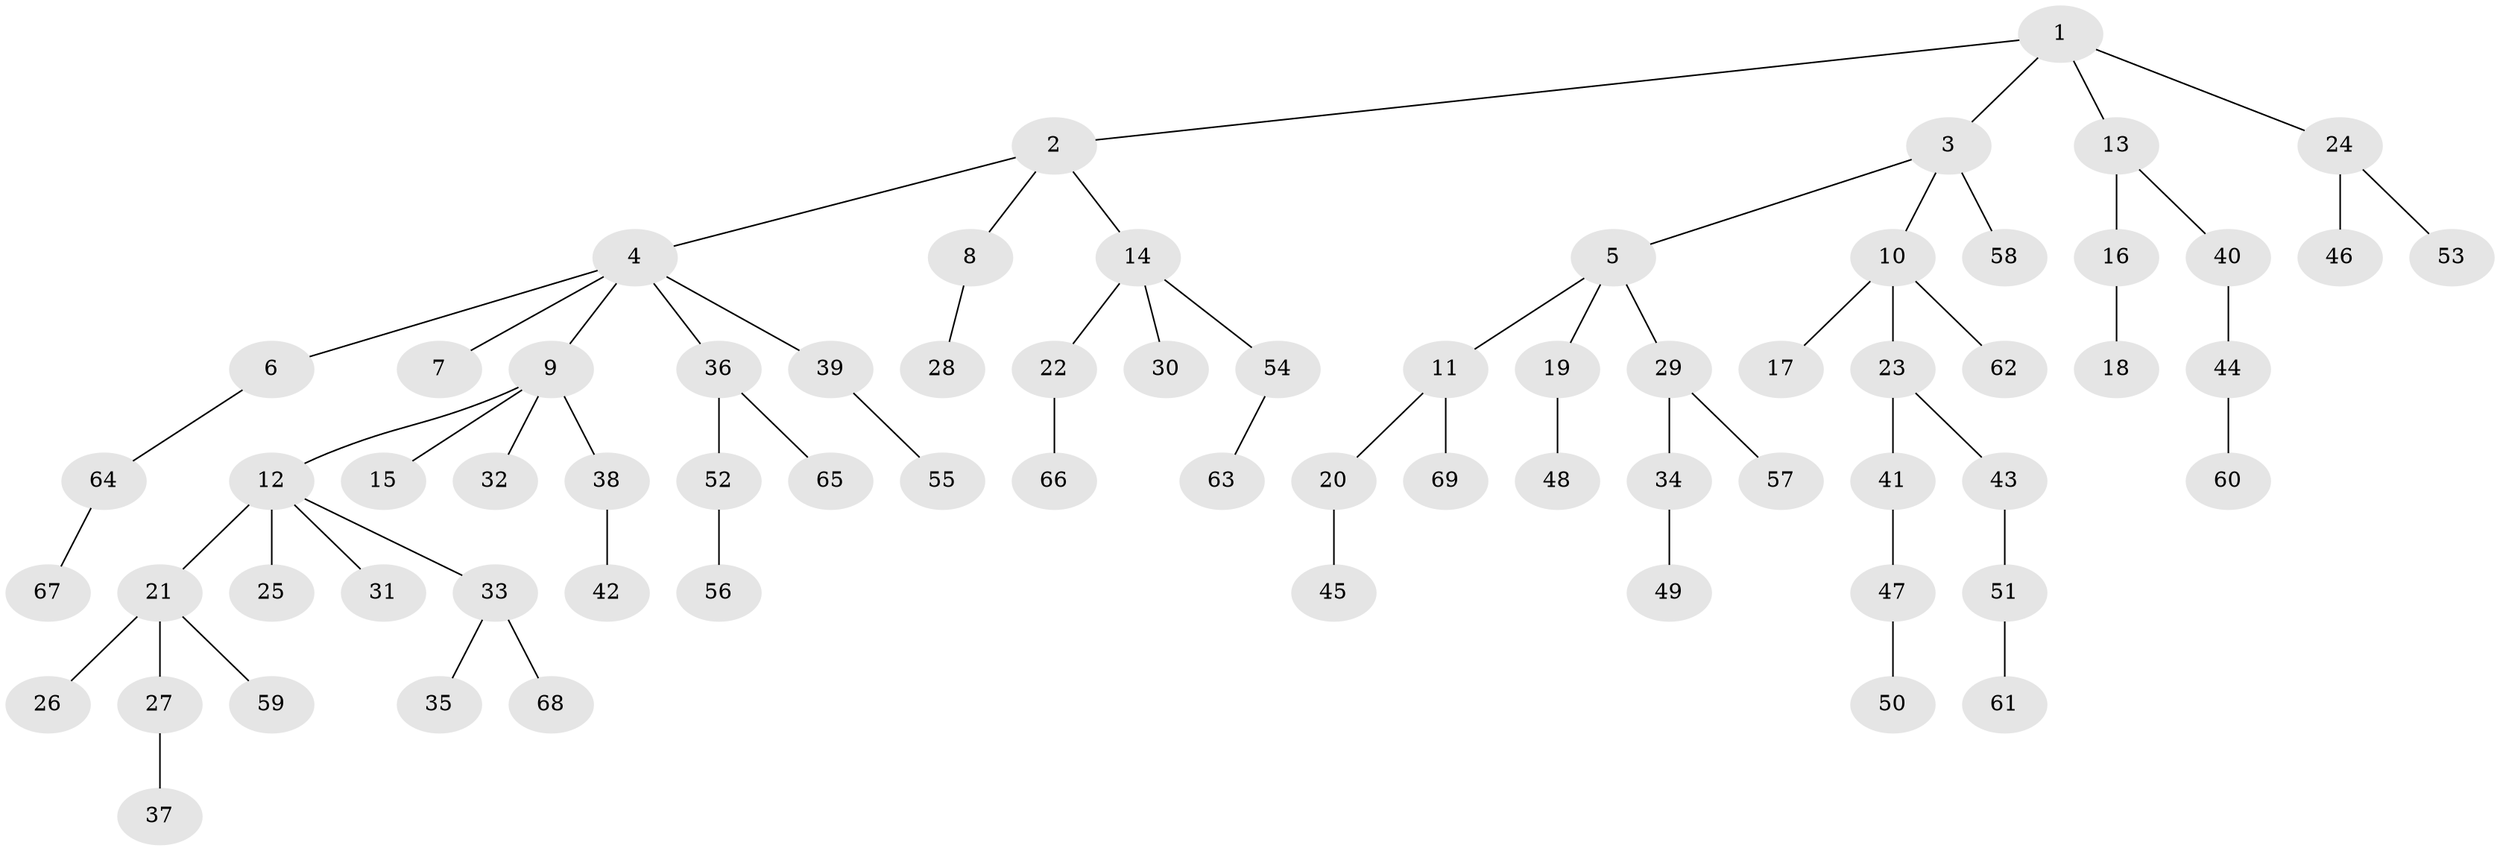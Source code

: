 // Generated by graph-tools (version 1.1) at 2025/50/03/09/25 03:50:20]
// undirected, 69 vertices, 68 edges
graph export_dot {
graph [start="1"]
  node [color=gray90,style=filled];
  1;
  2;
  3;
  4;
  5;
  6;
  7;
  8;
  9;
  10;
  11;
  12;
  13;
  14;
  15;
  16;
  17;
  18;
  19;
  20;
  21;
  22;
  23;
  24;
  25;
  26;
  27;
  28;
  29;
  30;
  31;
  32;
  33;
  34;
  35;
  36;
  37;
  38;
  39;
  40;
  41;
  42;
  43;
  44;
  45;
  46;
  47;
  48;
  49;
  50;
  51;
  52;
  53;
  54;
  55;
  56;
  57;
  58;
  59;
  60;
  61;
  62;
  63;
  64;
  65;
  66;
  67;
  68;
  69;
  1 -- 2;
  1 -- 3;
  1 -- 13;
  1 -- 24;
  2 -- 4;
  2 -- 8;
  2 -- 14;
  3 -- 5;
  3 -- 10;
  3 -- 58;
  4 -- 6;
  4 -- 7;
  4 -- 9;
  4 -- 36;
  4 -- 39;
  5 -- 11;
  5 -- 19;
  5 -- 29;
  6 -- 64;
  8 -- 28;
  9 -- 12;
  9 -- 15;
  9 -- 32;
  9 -- 38;
  10 -- 17;
  10 -- 23;
  10 -- 62;
  11 -- 20;
  11 -- 69;
  12 -- 21;
  12 -- 25;
  12 -- 31;
  12 -- 33;
  13 -- 16;
  13 -- 40;
  14 -- 22;
  14 -- 30;
  14 -- 54;
  16 -- 18;
  19 -- 48;
  20 -- 45;
  21 -- 26;
  21 -- 27;
  21 -- 59;
  22 -- 66;
  23 -- 41;
  23 -- 43;
  24 -- 46;
  24 -- 53;
  27 -- 37;
  29 -- 34;
  29 -- 57;
  33 -- 35;
  33 -- 68;
  34 -- 49;
  36 -- 52;
  36 -- 65;
  38 -- 42;
  39 -- 55;
  40 -- 44;
  41 -- 47;
  43 -- 51;
  44 -- 60;
  47 -- 50;
  51 -- 61;
  52 -- 56;
  54 -- 63;
  64 -- 67;
}
